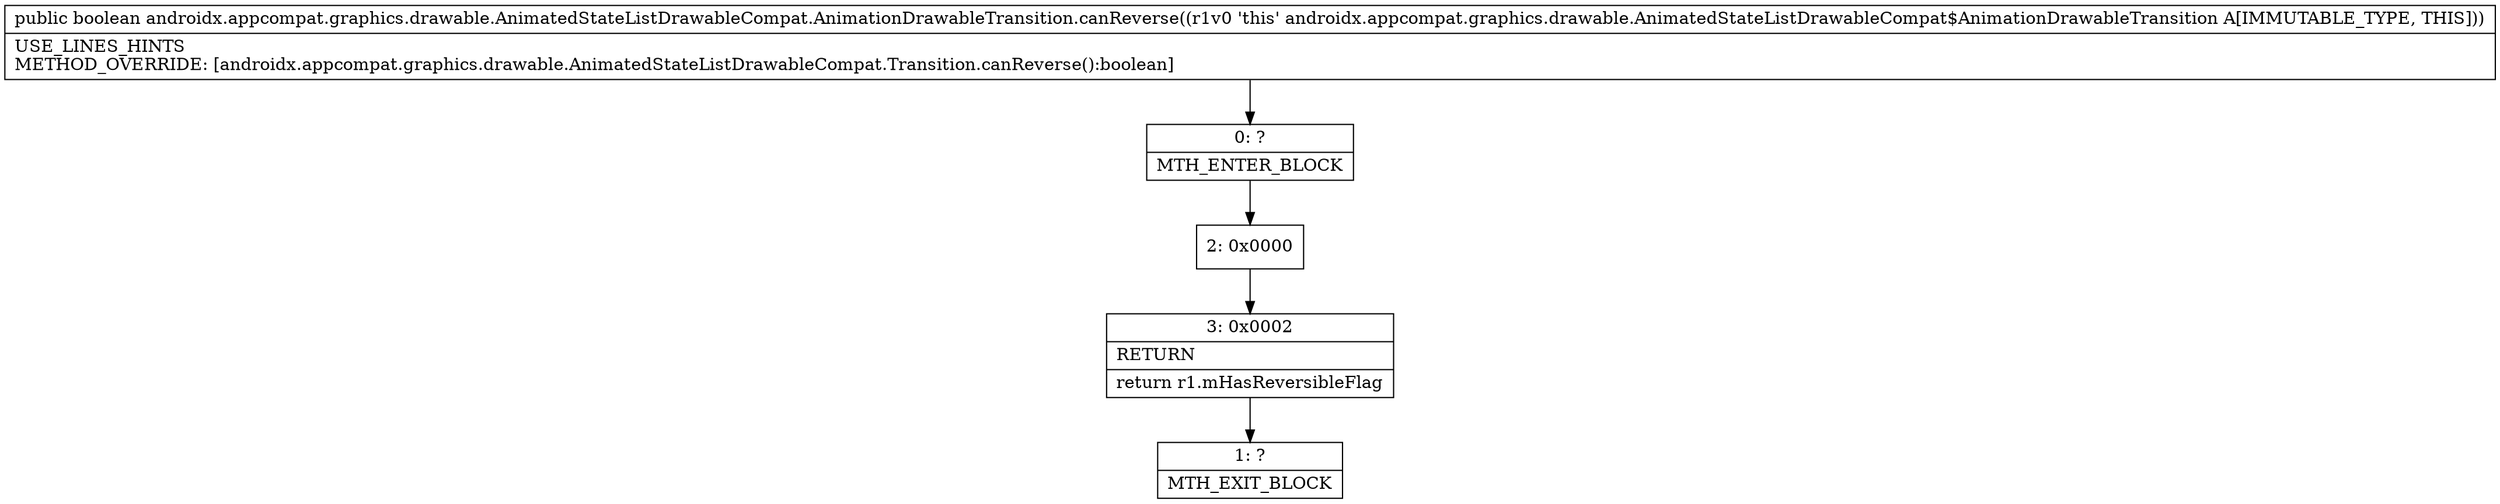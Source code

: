 digraph "CFG forandroidx.appcompat.graphics.drawable.AnimatedStateListDrawableCompat.AnimationDrawableTransition.canReverse()Z" {
Node_0 [shape=record,label="{0\:\ ?|MTH_ENTER_BLOCK\l}"];
Node_2 [shape=record,label="{2\:\ 0x0000}"];
Node_3 [shape=record,label="{3\:\ 0x0002|RETURN\l|return r1.mHasReversibleFlag\l}"];
Node_1 [shape=record,label="{1\:\ ?|MTH_EXIT_BLOCK\l}"];
MethodNode[shape=record,label="{public boolean androidx.appcompat.graphics.drawable.AnimatedStateListDrawableCompat.AnimationDrawableTransition.canReverse((r1v0 'this' androidx.appcompat.graphics.drawable.AnimatedStateListDrawableCompat$AnimationDrawableTransition A[IMMUTABLE_TYPE, THIS]))  | USE_LINES_HINTS\lMETHOD_OVERRIDE: [androidx.appcompat.graphics.drawable.AnimatedStateListDrawableCompat.Transition.canReverse():boolean]\l}"];
MethodNode -> Node_0;Node_0 -> Node_2;
Node_2 -> Node_3;
Node_3 -> Node_1;
}

